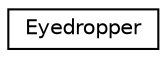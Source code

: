 digraph G
{
  edge [fontname="Helvetica",fontsize="10",labelfontname="Helvetica",labelfontsize="10"];
  node [fontname="Helvetica",fontsize="10",shape=record];
  rankdir=LR;
  Node1 [label="Eyedropper",height=0.2,width=0.4,color="black", fillcolor="white", style="filled",URL="$d1/d6c/structEyedropper.html"];
}
